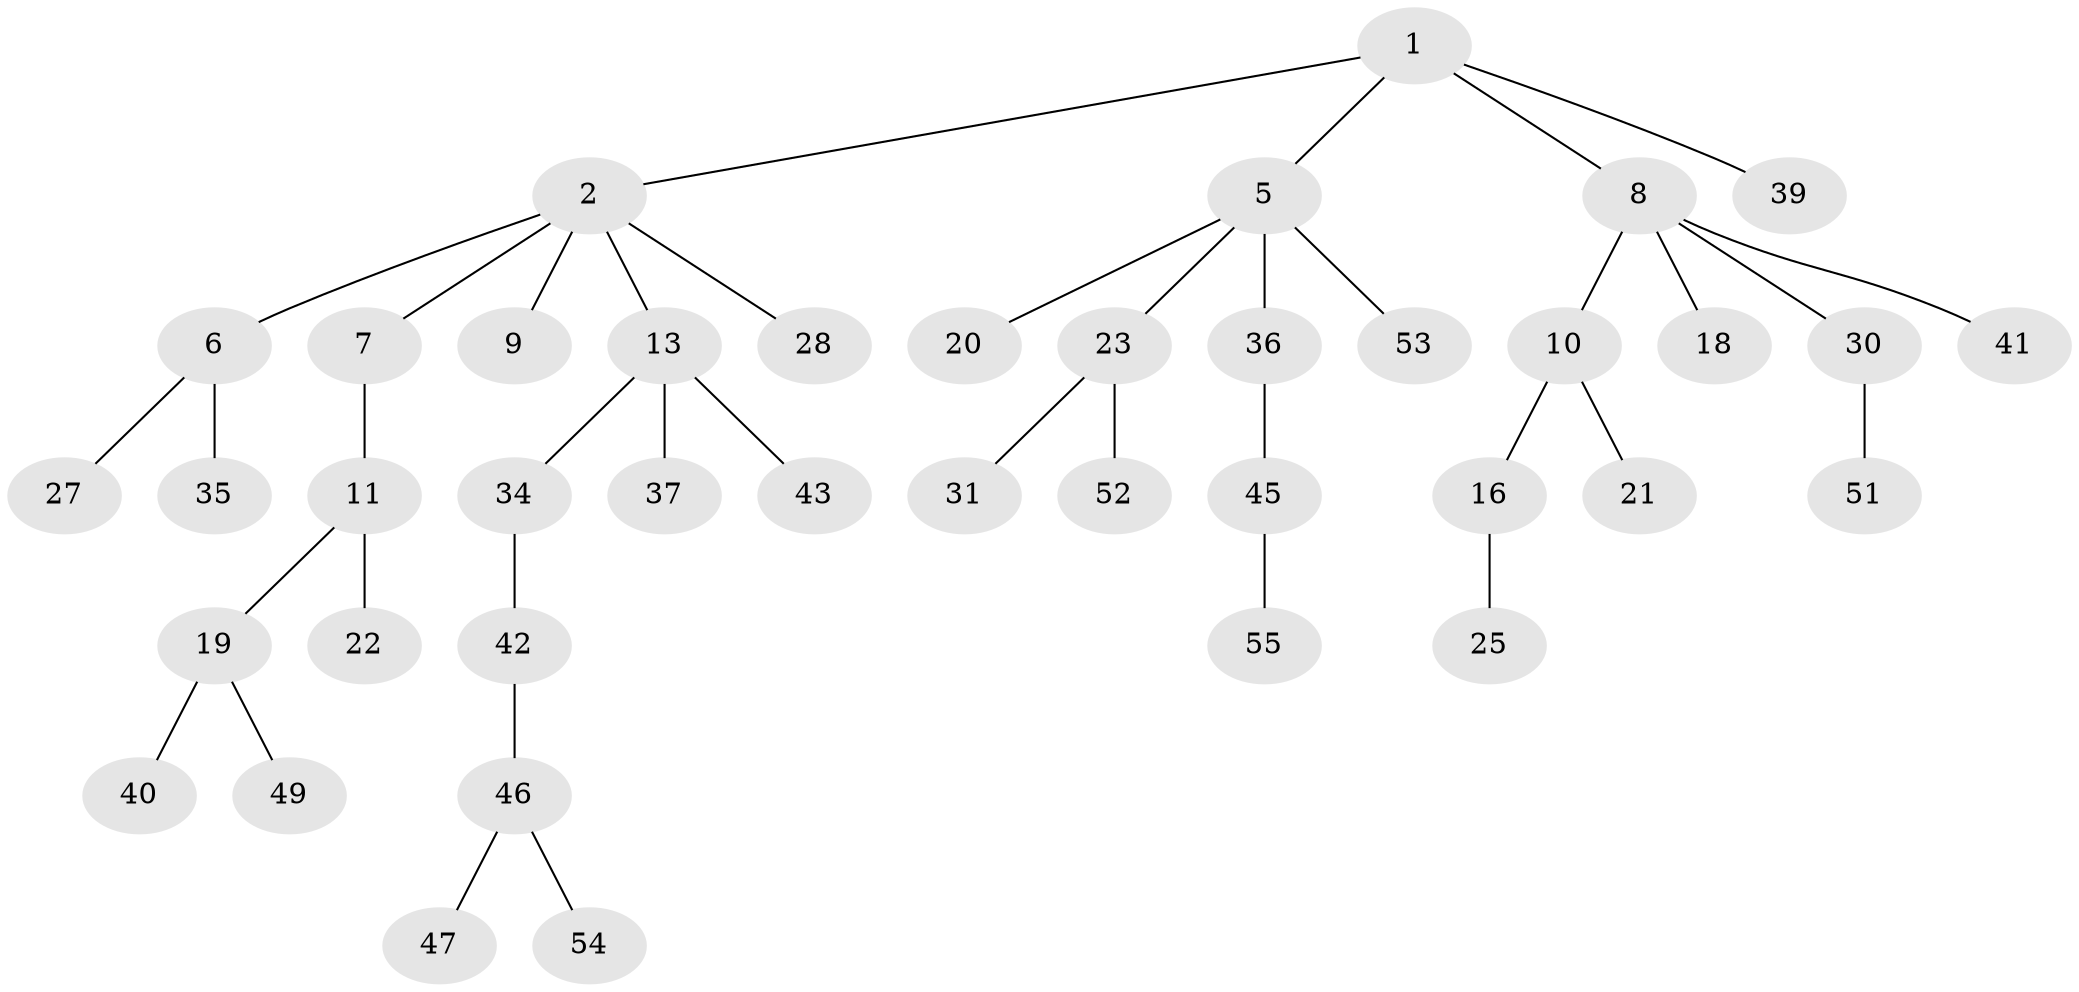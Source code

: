 // original degree distribution, {3: 0.21428571428571427, 5: 0.05357142857142857, 4: 0.05357142857142857, 1: 0.5178571428571429, 2: 0.16071428571428573}
// Generated by graph-tools (version 1.1) at 2025/42/03/06/25 10:42:03]
// undirected, 40 vertices, 39 edges
graph export_dot {
graph [start="1"]
  node [color=gray90,style=filled];
  1 [super="+3"];
  2 [super="+4"];
  5 [super="+17"];
  6 [super="+48"];
  7 [super="+12"];
  8 [super="+26"];
  9;
  10 [super="+15"];
  11 [super="+14"];
  13 [super="+24"];
  16;
  18;
  19 [super="+38"];
  20;
  21;
  22;
  23 [super="+29"];
  25 [super="+32"];
  27;
  28;
  30 [super="+33"];
  31;
  34;
  35;
  36;
  37;
  39;
  40;
  41;
  42 [super="+44"];
  43;
  45 [super="+56"];
  46 [super="+50"];
  47;
  49;
  51;
  52;
  53;
  54;
  55;
  1 -- 2;
  1 -- 39;
  1 -- 8;
  1 -- 5;
  2 -- 6;
  2 -- 7;
  2 -- 28;
  2 -- 9;
  2 -- 13;
  5 -- 23;
  5 -- 53;
  5 -- 20;
  5 -- 36;
  6 -- 27;
  6 -- 35;
  7 -- 11;
  8 -- 10;
  8 -- 18;
  8 -- 30;
  8 -- 41;
  10 -- 16;
  10 -- 21;
  11 -- 19;
  11 -- 22;
  13 -- 34;
  13 -- 37;
  13 -- 43;
  16 -- 25;
  19 -- 40;
  19 -- 49;
  23 -- 31;
  23 -- 52;
  30 -- 51;
  34 -- 42;
  36 -- 45;
  42 -- 46;
  45 -- 55;
  46 -- 47;
  46 -- 54;
}
